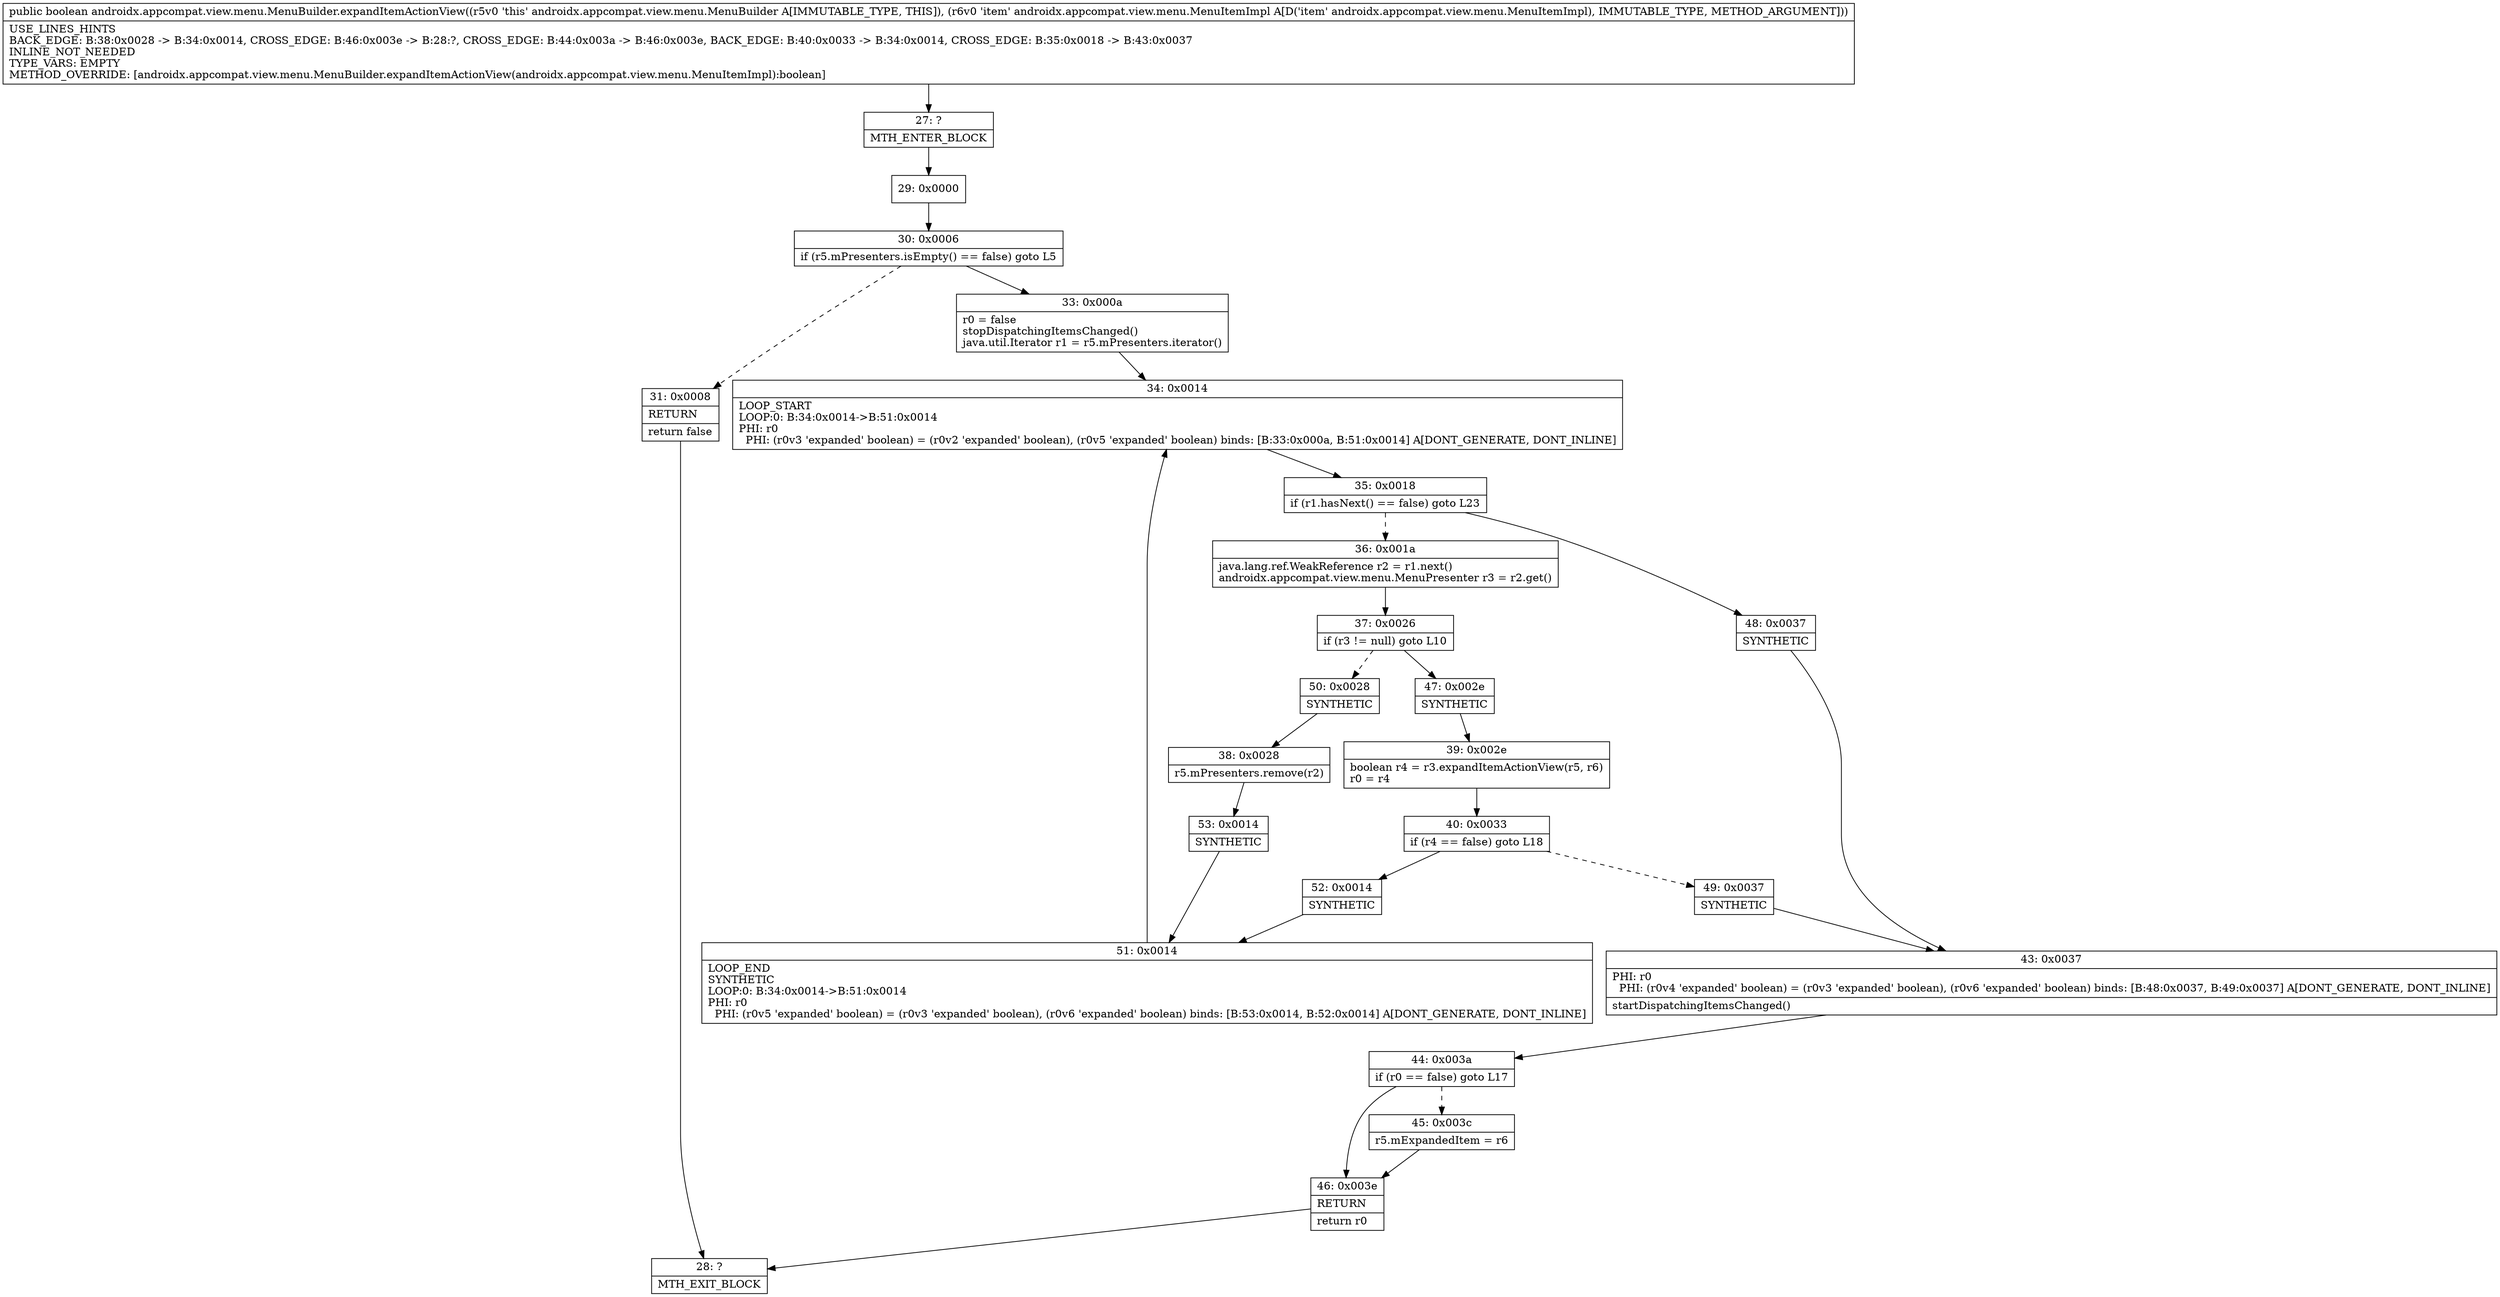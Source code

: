 digraph "CFG forandroidx.appcompat.view.menu.MenuBuilder.expandItemActionView(Landroidx\/appcompat\/view\/menu\/MenuItemImpl;)Z" {
Node_27 [shape=record,label="{27\:\ ?|MTH_ENTER_BLOCK\l}"];
Node_29 [shape=record,label="{29\:\ 0x0000}"];
Node_30 [shape=record,label="{30\:\ 0x0006|if (r5.mPresenters.isEmpty() == false) goto L5\l}"];
Node_31 [shape=record,label="{31\:\ 0x0008|RETURN\l|return false\l}"];
Node_28 [shape=record,label="{28\:\ ?|MTH_EXIT_BLOCK\l}"];
Node_33 [shape=record,label="{33\:\ 0x000a|r0 = false\lstopDispatchingItemsChanged()\ljava.util.Iterator r1 = r5.mPresenters.iterator()\l}"];
Node_34 [shape=record,label="{34\:\ 0x0014|LOOP_START\lLOOP:0: B:34:0x0014\-\>B:51:0x0014\lPHI: r0 \l  PHI: (r0v3 'expanded' boolean) = (r0v2 'expanded' boolean), (r0v5 'expanded' boolean) binds: [B:33:0x000a, B:51:0x0014] A[DONT_GENERATE, DONT_INLINE]\l}"];
Node_35 [shape=record,label="{35\:\ 0x0018|if (r1.hasNext() == false) goto L23\l}"];
Node_36 [shape=record,label="{36\:\ 0x001a|java.lang.ref.WeakReference r2 = r1.next()\landroidx.appcompat.view.menu.MenuPresenter r3 = r2.get()\l}"];
Node_37 [shape=record,label="{37\:\ 0x0026|if (r3 != null) goto L10\l}"];
Node_47 [shape=record,label="{47\:\ 0x002e|SYNTHETIC\l}"];
Node_39 [shape=record,label="{39\:\ 0x002e|boolean r4 = r3.expandItemActionView(r5, r6)\lr0 = r4\l}"];
Node_40 [shape=record,label="{40\:\ 0x0033|if (r4 == false) goto L18\l}"];
Node_49 [shape=record,label="{49\:\ 0x0037|SYNTHETIC\l}"];
Node_43 [shape=record,label="{43\:\ 0x0037|PHI: r0 \l  PHI: (r0v4 'expanded' boolean) = (r0v3 'expanded' boolean), (r0v6 'expanded' boolean) binds: [B:48:0x0037, B:49:0x0037] A[DONT_GENERATE, DONT_INLINE]\l|startDispatchingItemsChanged()\l}"];
Node_44 [shape=record,label="{44\:\ 0x003a|if (r0 == false) goto L17\l}"];
Node_45 [shape=record,label="{45\:\ 0x003c|r5.mExpandedItem = r6\l}"];
Node_46 [shape=record,label="{46\:\ 0x003e|RETURN\l|return r0\l}"];
Node_52 [shape=record,label="{52\:\ 0x0014|SYNTHETIC\l}"];
Node_51 [shape=record,label="{51\:\ 0x0014|LOOP_END\lSYNTHETIC\lLOOP:0: B:34:0x0014\-\>B:51:0x0014\lPHI: r0 \l  PHI: (r0v5 'expanded' boolean) = (r0v3 'expanded' boolean), (r0v6 'expanded' boolean) binds: [B:53:0x0014, B:52:0x0014] A[DONT_GENERATE, DONT_INLINE]\l}"];
Node_50 [shape=record,label="{50\:\ 0x0028|SYNTHETIC\l}"];
Node_38 [shape=record,label="{38\:\ 0x0028|r5.mPresenters.remove(r2)\l}"];
Node_53 [shape=record,label="{53\:\ 0x0014|SYNTHETIC\l}"];
Node_48 [shape=record,label="{48\:\ 0x0037|SYNTHETIC\l}"];
MethodNode[shape=record,label="{public boolean androidx.appcompat.view.menu.MenuBuilder.expandItemActionView((r5v0 'this' androidx.appcompat.view.menu.MenuBuilder A[IMMUTABLE_TYPE, THIS]), (r6v0 'item' androidx.appcompat.view.menu.MenuItemImpl A[D('item' androidx.appcompat.view.menu.MenuItemImpl), IMMUTABLE_TYPE, METHOD_ARGUMENT]))  | USE_LINES_HINTS\lBACK_EDGE: B:38:0x0028 \-\> B:34:0x0014, CROSS_EDGE: B:46:0x003e \-\> B:28:?, CROSS_EDGE: B:44:0x003a \-\> B:46:0x003e, BACK_EDGE: B:40:0x0033 \-\> B:34:0x0014, CROSS_EDGE: B:35:0x0018 \-\> B:43:0x0037\lINLINE_NOT_NEEDED\lTYPE_VARS: EMPTY\lMETHOD_OVERRIDE: [androidx.appcompat.view.menu.MenuBuilder.expandItemActionView(androidx.appcompat.view.menu.MenuItemImpl):boolean]\l}"];
MethodNode -> Node_27;Node_27 -> Node_29;
Node_29 -> Node_30;
Node_30 -> Node_31[style=dashed];
Node_30 -> Node_33;
Node_31 -> Node_28;
Node_33 -> Node_34;
Node_34 -> Node_35;
Node_35 -> Node_36[style=dashed];
Node_35 -> Node_48;
Node_36 -> Node_37;
Node_37 -> Node_47;
Node_37 -> Node_50[style=dashed];
Node_47 -> Node_39;
Node_39 -> Node_40;
Node_40 -> Node_49[style=dashed];
Node_40 -> Node_52;
Node_49 -> Node_43;
Node_43 -> Node_44;
Node_44 -> Node_45[style=dashed];
Node_44 -> Node_46;
Node_45 -> Node_46;
Node_46 -> Node_28;
Node_52 -> Node_51;
Node_51 -> Node_34;
Node_50 -> Node_38;
Node_38 -> Node_53;
Node_53 -> Node_51;
Node_48 -> Node_43;
}

